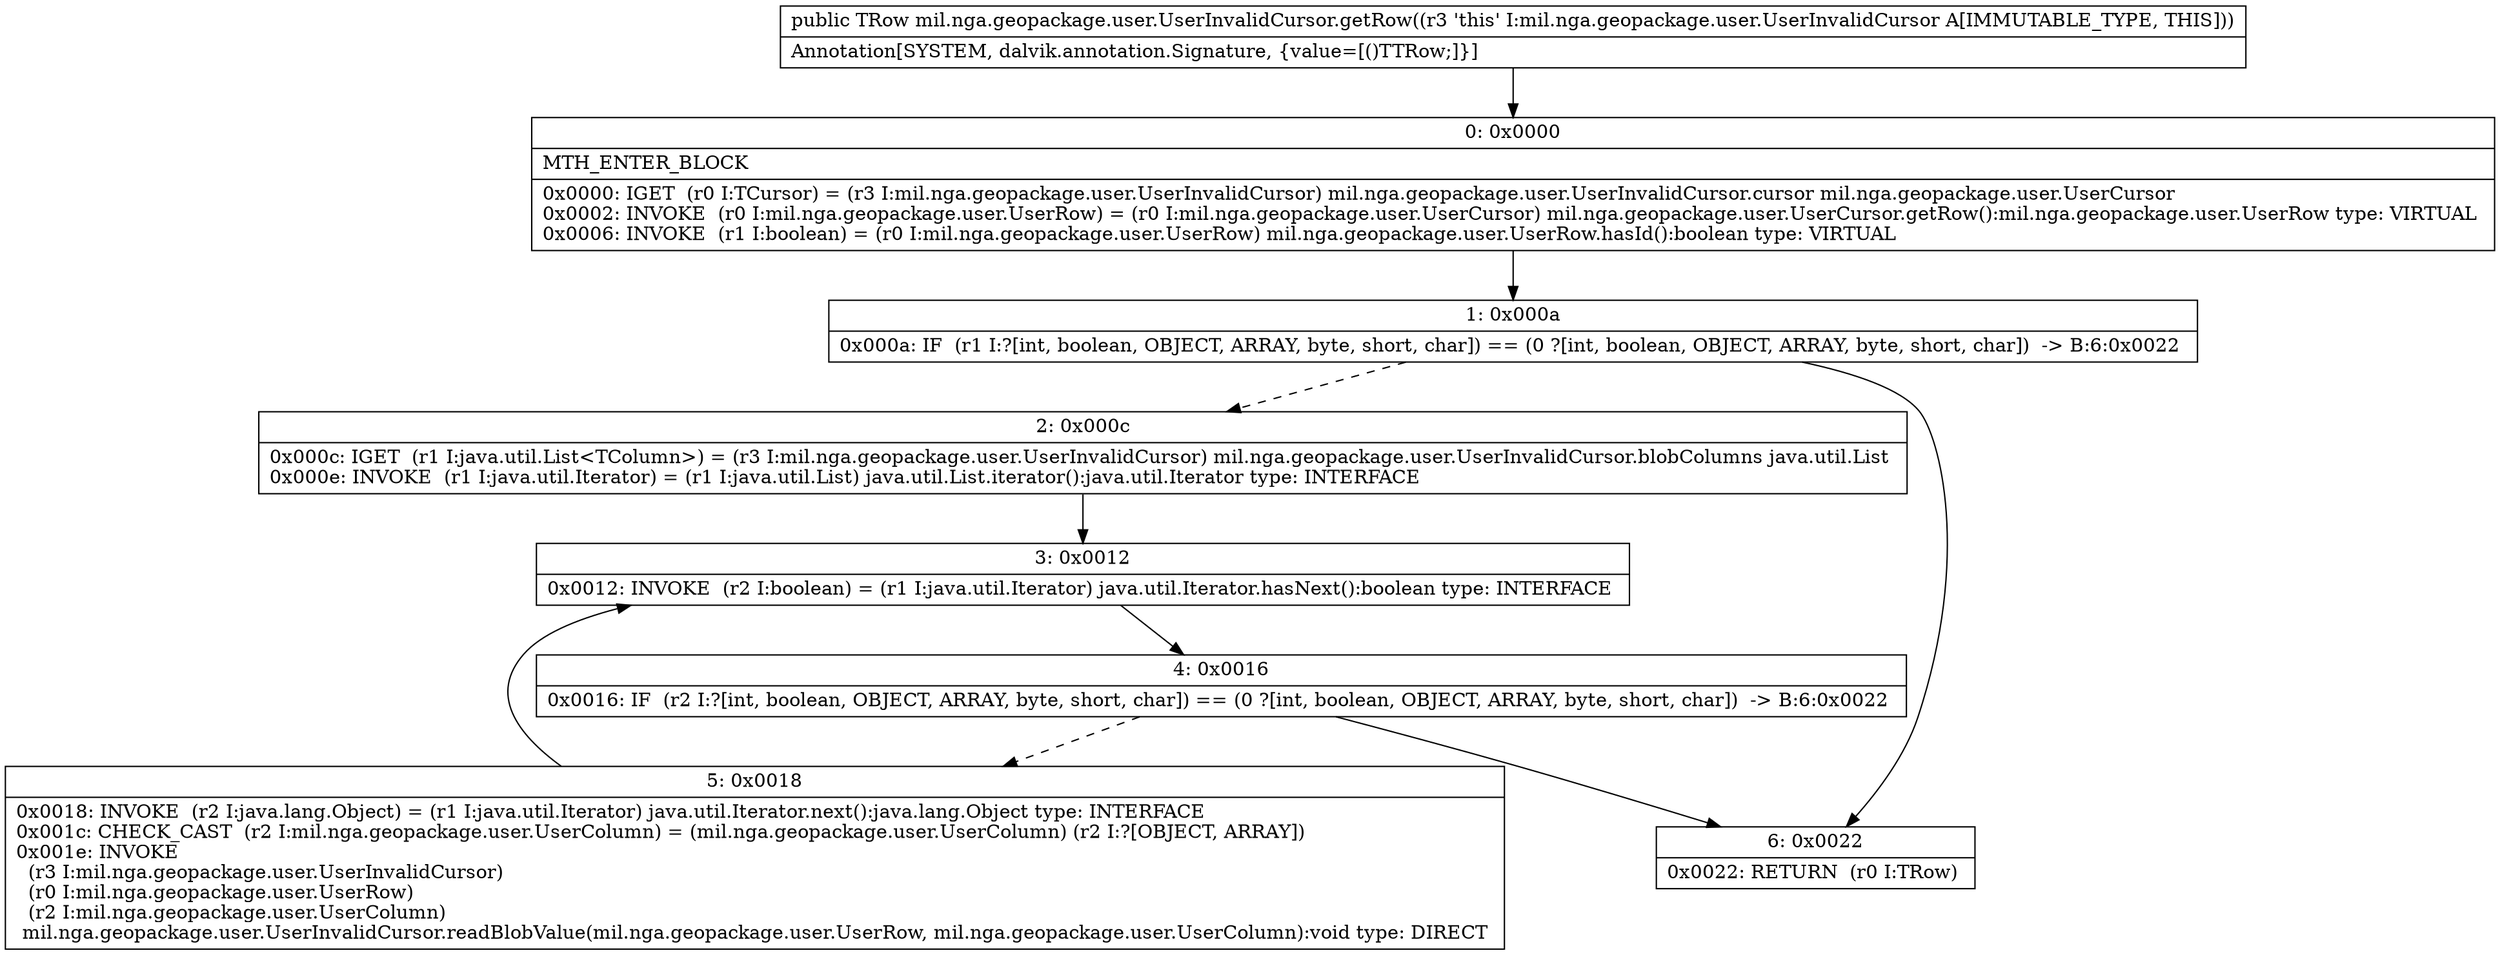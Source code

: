 digraph "CFG formil.nga.geopackage.user.UserInvalidCursor.getRow()Lmil\/nga\/geopackage\/user\/UserRow;" {
Node_0 [shape=record,label="{0\:\ 0x0000|MTH_ENTER_BLOCK\l|0x0000: IGET  (r0 I:TCursor) = (r3 I:mil.nga.geopackage.user.UserInvalidCursor) mil.nga.geopackage.user.UserInvalidCursor.cursor mil.nga.geopackage.user.UserCursor \l0x0002: INVOKE  (r0 I:mil.nga.geopackage.user.UserRow) = (r0 I:mil.nga.geopackage.user.UserCursor) mil.nga.geopackage.user.UserCursor.getRow():mil.nga.geopackage.user.UserRow type: VIRTUAL \l0x0006: INVOKE  (r1 I:boolean) = (r0 I:mil.nga.geopackage.user.UserRow) mil.nga.geopackage.user.UserRow.hasId():boolean type: VIRTUAL \l}"];
Node_1 [shape=record,label="{1\:\ 0x000a|0x000a: IF  (r1 I:?[int, boolean, OBJECT, ARRAY, byte, short, char]) == (0 ?[int, boolean, OBJECT, ARRAY, byte, short, char])  \-\> B:6:0x0022 \l}"];
Node_2 [shape=record,label="{2\:\ 0x000c|0x000c: IGET  (r1 I:java.util.List\<TColumn\>) = (r3 I:mil.nga.geopackage.user.UserInvalidCursor) mil.nga.geopackage.user.UserInvalidCursor.blobColumns java.util.List \l0x000e: INVOKE  (r1 I:java.util.Iterator) = (r1 I:java.util.List) java.util.List.iterator():java.util.Iterator type: INTERFACE \l}"];
Node_3 [shape=record,label="{3\:\ 0x0012|0x0012: INVOKE  (r2 I:boolean) = (r1 I:java.util.Iterator) java.util.Iterator.hasNext():boolean type: INTERFACE \l}"];
Node_4 [shape=record,label="{4\:\ 0x0016|0x0016: IF  (r2 I:?[int, boolean, OBJECT, ARRAY, byte, short, char]) == (0 ?[int, boolean, OBJECT, ARRAY, byte, short, char])  \-\> B:6:0x0022 \l}"];
Node_5 [shape=record,label="{5\:\ 0x0018|0x0018: INVOKE  (r2 I:java.lang.Object) = (r1 I:java.util.Iterator) java.util.Iterator.next():java.lang.Object type: INTERFACE \l0x001c: CHECK_CAST  (r2 I:mil.nga.geopackage.user.UserColumn) = (mil.nga.geopackage.user.UserColumn) (r2 I:?[OBJECT, ARRAY]) \l0x001e: INVOKE  \l  (r3 I:mil.nga.geopackage.user.UserInvalidCursor)\l  (r0 I:mil.nga.geopackage.user.UserRow)\l  (r2 I:mil.nga.geopackage.user.UserColumn)\l mil.nga.geopackage.user.UserInvalidCursor.readBlobValue(mil.nga.geopackage.user.UserRow, mil.nga.geopackage.user.UserColumn):void type: DIRECT \l}"];
Node_6 [shape=record,label="{6\:\ 0x0022|0x0022: RETURN  (r0 I:TRow) \l}"];
MethodNode[shape=record,label="{public TRow mil.nga.geopackage.user.UserInvalidCursor.getRow((r3 'this' I:mil.nga.geopackage.user.UserInvalidCursor A[IMMUTABLE_TYPE, THIS]))  | Annotation[SYSTEM, dalvik.annotation.Signature, \{value=[()TTRow;]\}]\l}"];
MethodNode -> Node_0;
Node_0 -> Node_1;
Node_1 -> Node_2[style=dashed];
Node_1 -> Node_6;
Node_2 -> Node_3;
Node_3 -> Node_4;
Node_4 -> Node_5[style=dashed];
Node_4 -> Node_6;
Node_5 -> Node_3;
}

